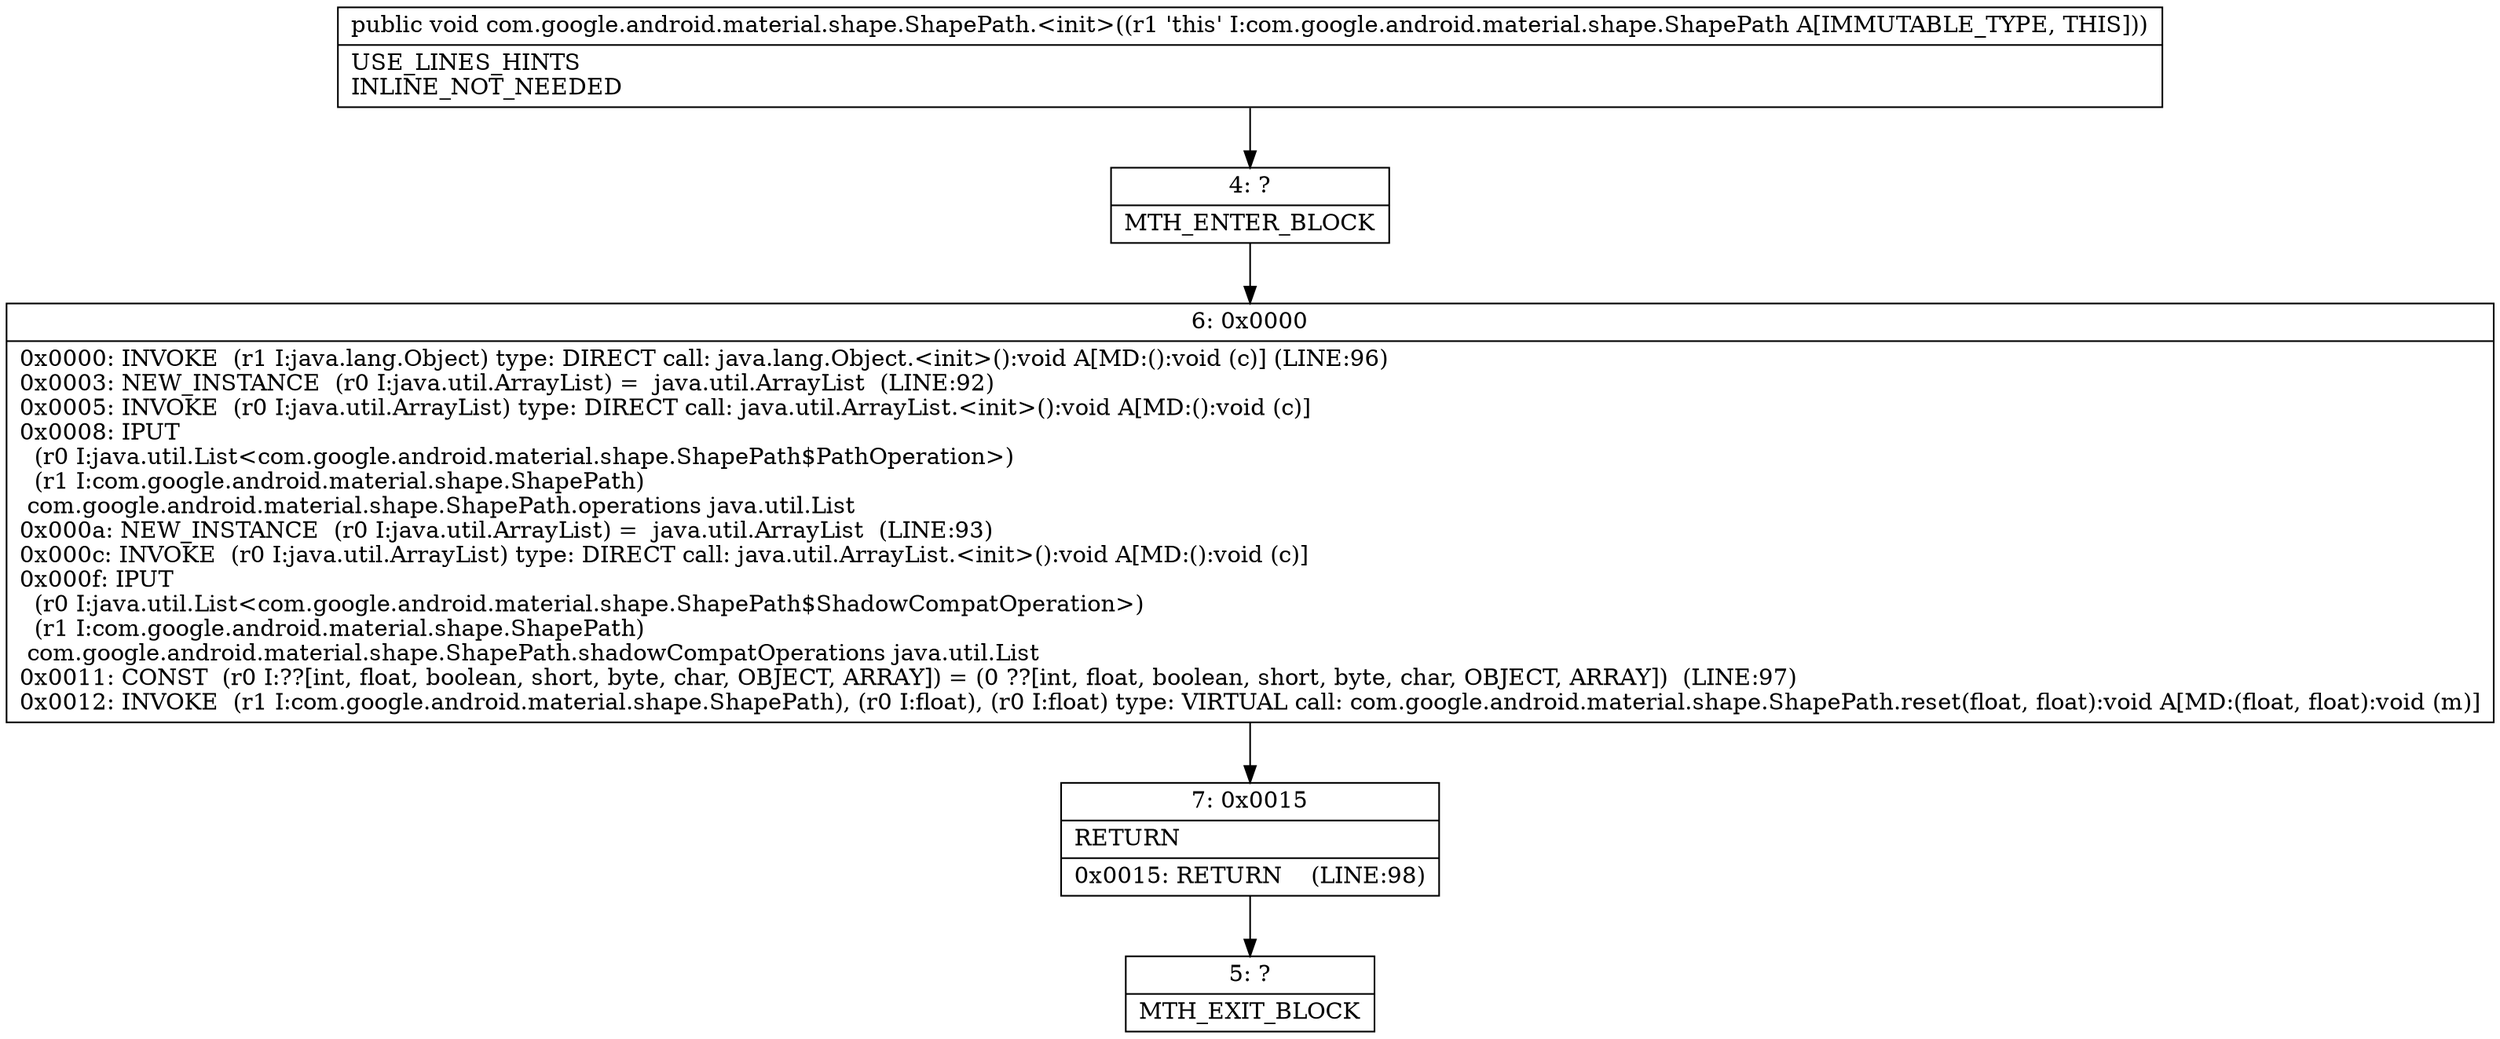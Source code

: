 digraph "CFG forcom.google.android.material.shape.ShapePath.\<init\>()V" {
Node_4 [shape=record,label="{4\:\ ?|MTH_ENTER_BLOCK\l}"];
Node_6 [shape=record,label="{6\:\ 0x0000|0x0000: INVOKE  (r1 I:java.lang.Object) type: DIRECT call: java.lang.Object.\<init\>():void A[MD:():void (c)] (LINE:96)\l0x0003: NEW_INSTANCE  (r0 I:java.util.ArrayList) =  java.util.ArrayList  (LINE:92)\l0x0005: INVOKE  (r0 I:java.util.ArrayList) type: DIRECT call: java.util.ArrayList.\<init\>():void A[MD:():void (c)]\l0x0008: IPUT  \l  (r0 I:java.util.List\<com.google.android.material.shape.ShapePath$PathOperation\>)\l  (r1 I:com.google.android.material.shape.ShapePath)\l com.google.android.material.shape.ShapePath.operations java.util.List \l0x000a: NEW_INSTANCE  (r0 I:java.util.ArrayList) =  java.util.ArrayList  (LINE:93)\l0x000c: INVOKE  (r0 I:java.util.ArrayList) type: DIRECT call: java.util.ArrayList.\<init\>():void A[MD:():void (c)]\l0x000f: IPUT  \l  (r0 I:java.util.List\<com.google.android.material.shape.ShapePath$ShadowCompatOperation\>)\l  (r1 I:com.google.android.material.shape.ShapePath)\l com.google.android.material.shape.ShapePath.shadowCompatOperations java.util.List \l0x0011: CONST  (r0 I:??[int, float, boolean, short, byte, char, OBJECT, ARRAY]) = (0 ??[int, float, boolean, short, byte, char, OBJECT, ARRAY])  (LINE:97)\l0x0012: INVOKE  (r1 I:com.google.android.material.shape.ShapePath), (r0 I:float), (r0 I:float) type: VIRTUAL call: com.google.android.material.shape.ShapePath.reset(float, float):void A[MD:(float, float):void (m)]\l}"];
Node_7 [shape=record,label="{7\:\ 0x0015|RETURN\l|0x0015: RETURN    (LINE:98)\l}"];
Node_5 [shape=record,label="{5\:\ ?|MTH_EXIT_BLOCK\l}"];
MethodNode[shape=record,label="{public void com.google.android.material.shape.ShapePath.\<init\>((r1 'this' I:com.google.android.material.shape.ShapePath A[IMMUTABLE_TYPE, THIS]))  | USE_LINES_HINTS\lINLINE_NOT_NEEDED\l}"];
MethodNode -> Node_4;Node_4 -> Node_6;
Node_6 -> Node_7;
Node_7 -> Node_5;
}

